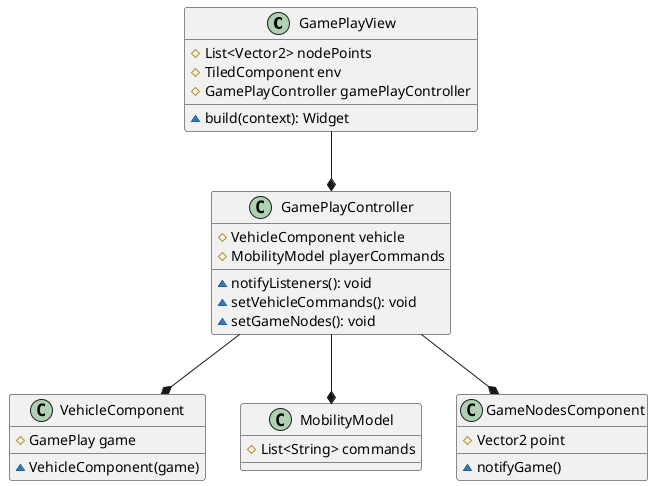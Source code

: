 @startuml

class GamePlayView {
    # List<Vector2> nodePoints
    # TiledComponent env
    # GamePlayController gamePlayController
    ~ build(context): Widget
}

class GamePlayController {
    # VehicleComponent vehicle
    # MobilityModel playerCommands
    ~ notifyListeners(): void
    ~ setVehicleCommands(): void
    ~ setGameNodes(): void
}

class VehicleComponent {
    # GamePlay game
    ~ VehicleComponent(game)
}

class MobilityModel {
    # List<String> commands
}

class GameNodesComponent {
    # Vector2 point
    ~ notifyGame()
}

GamePlayView --* GamePlayController
GamePlayController --* MobilityModel
GamePlayController --* VehicleComponent
GamePlayController --* GameNodesComponent


@enduml